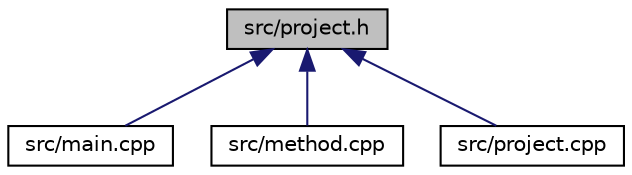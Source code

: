 digraph "src/project.h"
{
  bgcolor="transparent";
  edge [fontname="Helvetica",fontsize="10",labelfontname="Helvetica",labelfontsize="10"];
  node [fontname="Helvetica",fontsize="10",shape=record];
  Node11 [label="src/project.h",height=0.2,width=0.4,color="black", fillcolor="grey75", style="filled", fontcolor="black"];
  Node11 -> Node12 [dir="back",color="midnightblue",fontsize="10",style="solid"];
  Node12 [label="src/main.cpp",height=0.2,width=0.4,color="black",URL="$main_8cpp.html"];
  Node11 -> Node13 [dir="back",color="midnightblue",fontsize="10",style="solid"];
  Node13 [label="src/method.cpp",height=0.2,width=0.4,color="black",URL="$method_8cpp.html"];
  Node11 -> Node14 [dir="back",color="midnightblue",fontsize="10",style="solid"];
  Node14 [label="src/project.cpp",height=0.2,width=0.4,color="black",URL="$project_8cpp.html"];
}

